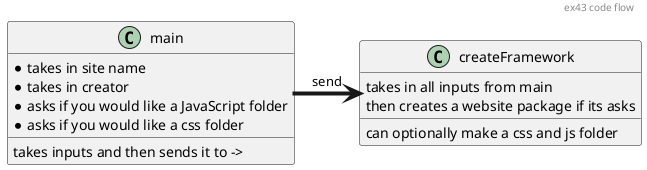 @startuml
header ex43 code flow

class createFramework{
    takes in all inputs from main
    then creates a website package if its asks
    {method} can optionally make a css and js folder

}

class main {
    *takes in site name
    *takes in creator
    *asks if you would like a JavaScript folder
    *asks if you would like a css folder
    {method} takes inputs and then sends it to ->
}


main -[thickness=4]> createFramework : send
@enduml